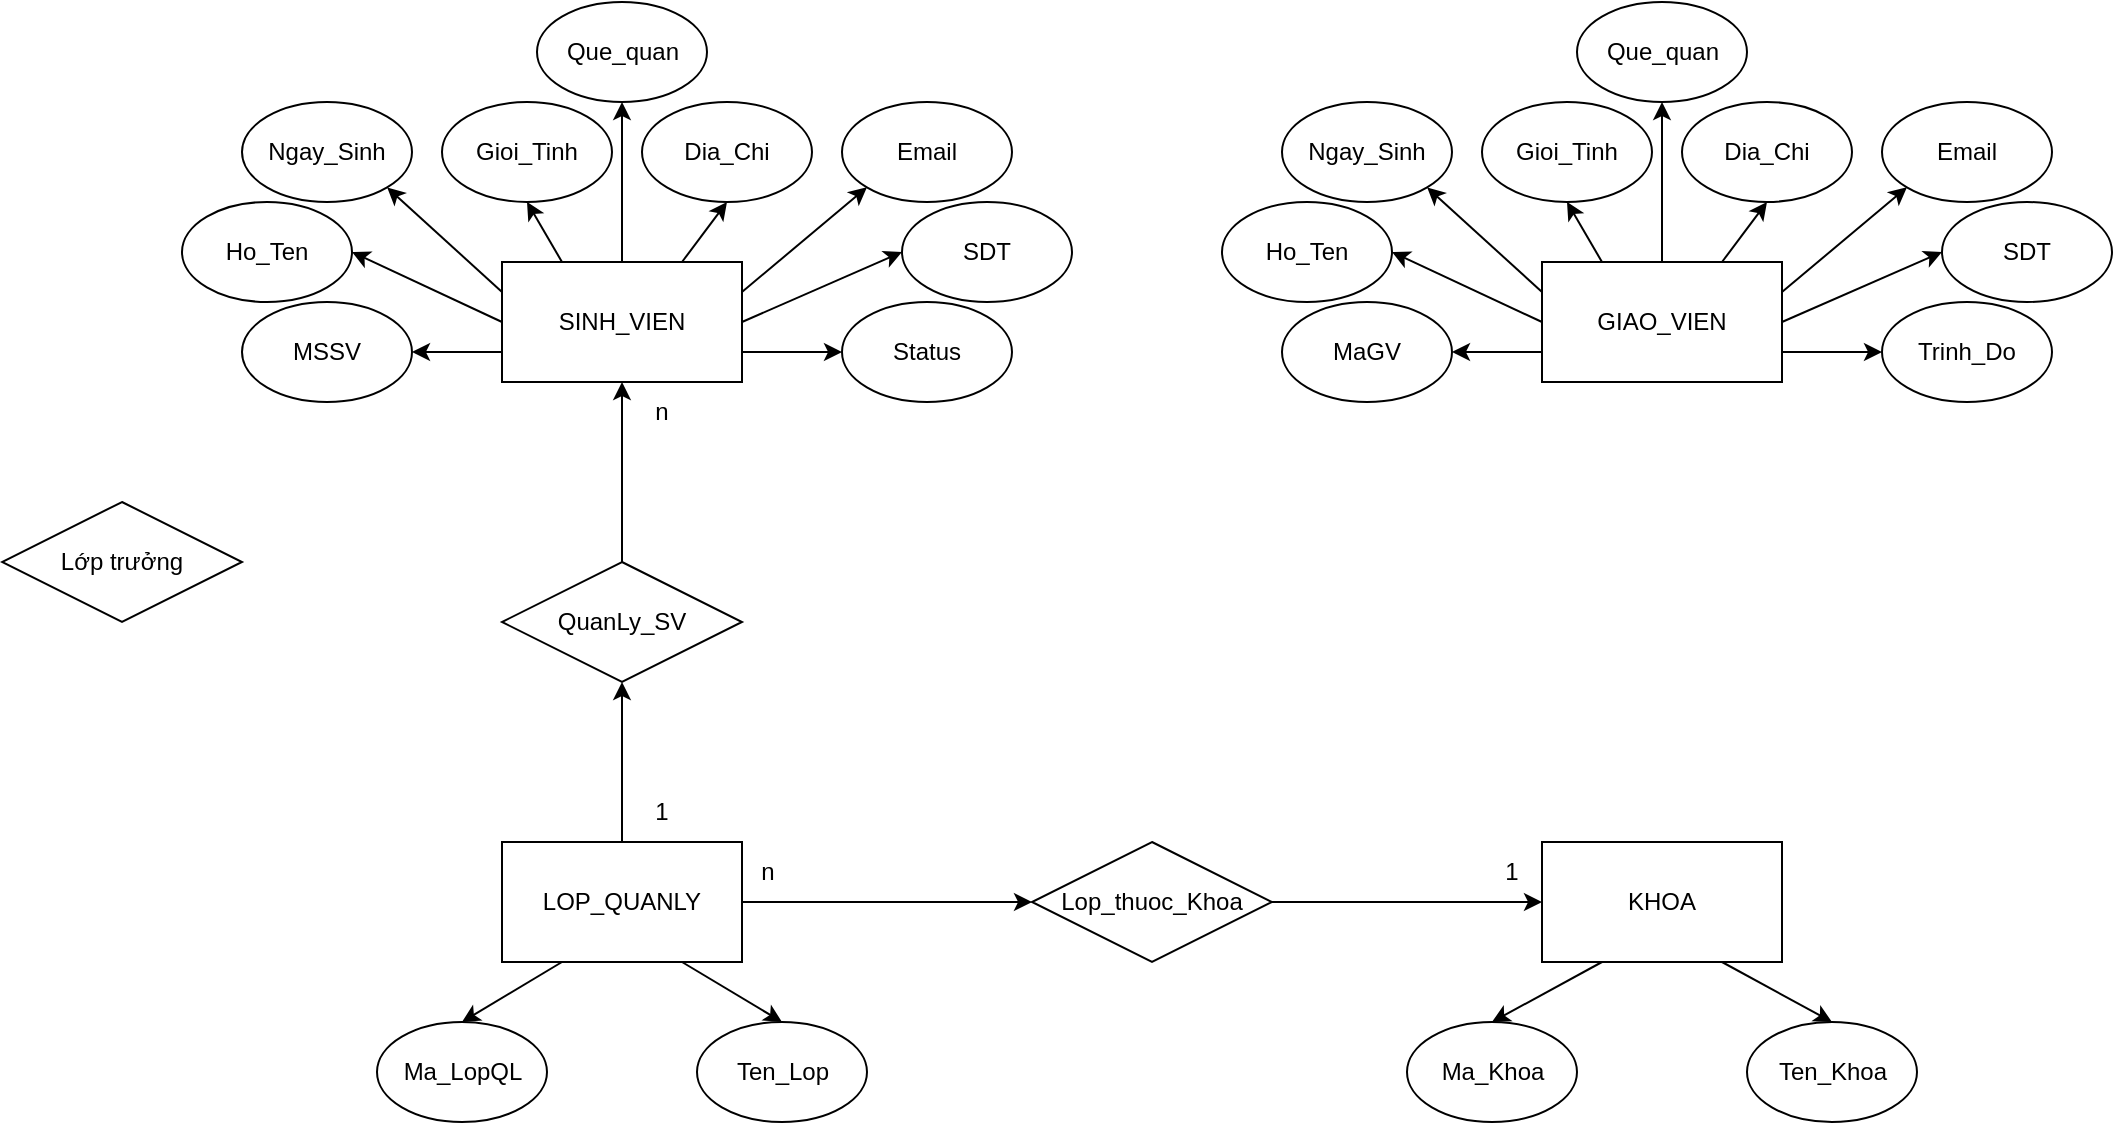 <mxfile version="21.2.3" type="github">
  <diagram id="C5RBs43oDa-KdzZeNtuy" name="Page-1">
    <mxGraphModel dx="1105" dy="621" grid="1" gridSize="10" guides="1" tooltips="1" connect="1" arrows="1" fold="1" page="1" pageScale="1" pageWidth="1169" pageHeight="827" math="0" shadow="0">
      <root>
        <mxCell id="WIyWlLk6GJQsqaUBKTNV-0" />
        <mxCell id="WIyWlLk6GJQsqaUBKTNV-1" parent="WIyWlLk6GJQsqaUBKTNV-0" />
        <mxCell id="Zs0k1_6YK3kXZUN5zw4k-58" value="MSSV" style="ellipse;whiteSpace=wrap;html=1;" parent="WIyWlLk6GJQsqaUBKTNV-1" vertex="1">
          <mxGeometry x="130" y="250" width="85" height="50" as="geometry" />
        </mxCell>
        <mxCell id="Zs0k1_6YK3kXZUN5zw4k-59" value="Ho_Ten" style="ellipse;whiteSpace=wrap;html=1;" parent="WIyWlLk6GJQsqaUBKTNV-1" vertex="1">
          <mxGeometry x="100" y="200" width="85" height="50" as="geometry" />
        </mxCell>
        <mxCell id="Zs0k1_6YK3kXZUN5zw4k-60" value="Ngay_Sinh" style="ellipse;whiteSpace=wrap;html=1;" parent="WIyWlLk6GJQsqaUBKTNV-1" vertex="1">
          <mxGeometry x="130" y="150" width="85" height="50" as="geometry" />
        </mxCell>
        <mxCell id="Zs0k1_6YK3kXZUN5zw4k-61" value="Que_quan" style="ellipse;whiteSpace=wrap;html=1;" parent="WIyWlLk6GJQsqaUBKTNV-1" vertex="1">
          <mxGeometry x="277.5" y="100" width="85" height="50" as="geometry" />
        </mxCell>
        <mxCell id="Zs0k1_6YK3kXZUN5zw4k-62" value="Email" style="ellipse;whiteSpace=wrap;html=1;" parent="WIyWlLk6GJQsqaUBKTNV-1" vertex="1">
          <mxGeometry x="430" y="150" width="85" height="50" as="geometry" />
        </mxCell>
        <mxCell id="Zs0k1_6YK3kXZUN5zw4k-63" value="SDT" style="ellipse;whiteSpace=wrap;html=1;" parent="WIyWlLk6GJQsqaUBKTNV-1" vertex="1">
          <mxGeometry x="460" y="200" width="85" height="50" as="geometry" />
        </mxCell>
        <mxCell id="m1X8HX1gUMQzAYCHZsaK-58" style="edgeStyle=none;rounded=0;orthogonalLoop=1;jettySize=auto;html=1;exitX=0;exitY=0.75;exitDx=0;exitDy=0;entryX=1;entryY=0.5;entryDx=0;entryDy=0;" edge="1" parent="WIyWlLk6GJQsqaUBKTNV-1" source="m1X8HX1gUMQzAYCHZsaK-0" target="Zs0k1_6YK3kXZUN5zw4k-58">
          <mxGeometry relative="1" as="geometry" />
        </mxCell>
        <mxCell id="m1X8HX1gUMQzAYCHZsaK-59" style="edgeStyle=none;rounded=0;orthogonalLoop=1;jettySize=auto;html=1;exitX=0;exitY=0.5;exitDx=0;exitDy=0;entryX=1;entryY=0.5;entryDx=0;entryDy=0;" edge="1" parent="WIyWlLk6GJQsqaUBKTNV-1" source="m1X8HX1gUMQzAYCHZsaK-0" target="Zs0k1_6YK3kXZUN5zw4k-59">
          <mxGeometry relative="1" as="geometry" />
        </mxCell>
        <mxCell id="m1X8HX1gUMQzAYCHZsaK-60" style="edgeStyle=none;rounded=0;orthogonalLoop=1;jettySize=auto;html=1;exitX=0;exitY=0.25;exitDx=0;exitDy=0;entryX=1;entryY=1;entryDx=0;entryDy=0;" edge="1" parent="WIyWlLk6GJQsqaUBKTNV-1" source="m1X8HX1gUMQzAYCHZsaK-0" target="Zs0k1_6YK3kXZUN5zw4k-60">
          <mxGeometry relative="1" as="geometry" />
        </mxCell>
        <mxCell id="m1X8HX1gUMQzAYCHZsaK-61" style="edgeStyle=none;rounded=0;orthogonalLoop=1;jettySize=auto;html=1;exitX=0.25;exitY=0;exitDx=0;exitDy=0;entryX=0.5;entryY=1;entryDx=0;entryDy=0;" edge="1" parent="WIyWlLk6GJQsqaUBKTNV-1" source="m1X8HX1gUMQzAYCHZsaK-0" target="m1X8HX1gUMQzAYCHZsaK-2">
          <mxGeometry relative="1" as="geometry" />
        </mxCell>
        <mxCell id="m1X8HX1gUMQzAYCHZsaK-62" style="edgeStyle=none;rounded=0;orthogonalLoop=1;jettySize=auto;html=1;exitX=0.5;exitY=0;exitDx=0;exitDy=0;entryX=0.5;entryY=1;entryDx=0;entryDy=0;" edge="1" parent="WIyWlLk6GJQsqaUBKTNV-1" source="m1X8HX1gUMQzAYCHZsaK-0" target="Zs0k1_6YK3kXZUN5zw4k-61">
          <mxGeometry relative="1" as="geometry" />
        </mxCell>
        <mxCell id="m1X8HX1gUMQzAYCHZsaK-63" style="edgeStyle=none;rounded=0;orthogonalLoop=1;jettySize=auto;html=1;exitX=0.75;exitY=0;exitDx=0;exitDy=0;entryX=0.5;entryY=1;entryDx=0;entryDy=0;" edge="1" parent="WIyWlLk6GJQsqaUBKTNV-1" source="m1X8HX1gUMQzAYCHZsaK-0" target="m1X8HX1gUMQzAYCHZsaK-3">
          <mxGeometry relative="1" as="geometry" />
        </mxCell>
        <mxCell id="m1X8HX1gUMQzAYCHZsaK-64" style="edgeStyle=none;rounded=0;orthogonalLoop=1;jettySize=auto;html=1;exitX=1;exitY=0.25;exitDx=0;exitDy=0;entryX=0;entryY=1;entryDx=0;entryDy=0;" edge="1" parent="WIyWlLk6GJQsqaUBKTNV-1" source="m1X8HX1gUMQzAYCHZsaK-0" target="Zs0k1_6YK3kXZUN5zw4k-62">
          <mxGeometry relative="1" as="geometry" />
        </mxCell>
        <mxCell id="m1X8HX1gUMQzAYCHZsaK-65" style="edgeStyle=none;rounded=0;orthogonalLoop=1;jettySize=auto;html=1;exitX=1;exitY=0.5;exitDx=0;exitDy=0;entryX=0;entryY=0.5;entryDx=0;entryDy=0;" edge="1" parent="WIyWlLk6GJQsqaUBKTNV-1" source="m1X8HX1gUMQzAYCHZsaK-0" target="Zs0k1_6YK3kXZUN5zw4k-63">
          <mxGeometry relative="1" as="geometry" />
        </mxCell>
        <mxCell id="m1X8HX1gUMQzAYCHZsaK-66" style="edgeStyle=none;rounded=0;orthogonalLoop=1;jettySize=auto;html=1;exitX=1;exitY=0.75;exitDx=0;exitDy=0;entryX=0;entryY=0.5;entryDx=0;entryDy=0;" edge="1" parent="WIyWlLk6GJQsqaUBKTNV-1" source="m1X8HX1gUMQzAYCHZsaK-0" target="m1X8HX1gUMQzAYCHZsaK-4">
          <mxGeometry relative="1" as="geometry" />
        </mxCell>
        <mxCell id="m1X8HX1gUMQzAYCHZsaK-0" value="SINH_VIEN" style="rounded=0;whiteSpace=wrap;html=1;" vertex="1" parent="WIyWlLk6GJQsqaUBKTNV-1">
          <mxGeometry x="260" y="230" width="120" height="60" as="geometry" />
        </mxCell>
        <mxCell id="m1X8HX1gUMQzAYCHZsaK-1" value="Lớp trưởng" style="rhombus;whiteSpace=wrap;html=1;" vertex="1" parent="WIyWlLk6GJQsqaUBKTNV-1">
          <mxGeometry x="10" y="350" width="120" height="60" as="geometry" />
        </mxCell>
        <mxCell id="m1X8HX1gUMQzAYCHZsaK-2" value="Gioi_Tinh" style="ellipse;whiteSpace=wrap;html=1;" vertex="1" parent="WIyWlLk6GJQsqaUBKTNV-1">
          <mxGeometry x="230" y="150" width="85" height="50" as="geometry" />
        </mxCell>
        <mxCell id="m1X8HX1gUMQzAYCHZsaK-3" value="Dia_Chi" style="ellipse;whiteSpace=wrap;html=1;" vertex="1" parent="WIyWlLk6GJQsqaUBKTNV-1">
          <mxGeometry x="330" y="150" width="85" height="50" as="geometry" />
        </mxCell>
        <mxCell id="m1X8HX1gUMQzAYCHZsaK-4" value="Status" style="ellipse;whiteSpace=wrap;html=1;" vertex="1" parent="WIyWlLk6GJQsqaUBKTNV-1">
          <mxGeometry x="430" y="250" width="85" height="50" as="geometry" />
        </mxCell>
        <mxCell id="m1X8HX1gUMQzAYCHZsaK-34" value="MaGV" style="ellipse;whiteSpace=wrap;html=1;" vertex="1" parent="WIyWlLk6GJQsqaUBKTNV-1">
          <mxGeometry x="650" y="250" width="85" height="50" as="geometry" />
        </mxCell>
        <mxCell id="m1X8HX1gUMQzAYCHZsaK-36" value="Ho_Ten" style="ellipse;whiteSpace=wrap;html=1;" vertex="1" parent="WIyWlLk6GJQsqaUBKTNV-1">
          <mxGeometry x="620" y="200" width="85" height="50" as="geometry" />
        </mxCell>
        <mxCell id="m1X8HX1gUMQzAYCHZsaK-38" value="Ngay_Sinh" style="ellipse;whiteSpace=wrap;html=1;" vertex="1" parent="WIyWlLk6GJQsqaUBKTNV-1">
          <mxGeometry x="650" y="150" width="85" height="50" as="geometry" />
        </mxCell>
        <mxCell id="m1X8HX1gUMQzAYCHZsaK-40" value="Que_quan" style="ellipse;whiteSpace=wrap;html=1;" vertex="1" parent="WIyWlLk6GJQsqaUBKTNV-1">
          <mxGeometry x="797.5" y="100" width="85" height="50" as="geometry" />
        </mxCell>
        <mxCell id="m1X8HX1gUMQzAYCHZsaK-42" value="Email" style="ellipse;whiteSpace=wrap;html=1;" vertex="1" parent="WIyWlLk6GJQsqaUBKTNV-1">
          <mxGeometry x="950" y="150" width="85" height="50" as="geometry" />
        </mxCell>
        <mxCell id="m1X8HX1gUMQzAYCHZsaK-44" value="SDT" style="ellipse;whiteSpace=wrap;html=1;" vertex="1" parent="WIyWlLk6GJQsqaUBKTNV-1">
          <mxGeometry x="980" y="200" width="85" height="50" as="geometry" />
        </mxCell>
        <mxCell id="m1X8HX1gUMQzAYCHZsaK-67" style="edgeStyle=none;rounded=0;orthogonalLoop=1;jettySize=auto;html=1;exitX=0;exitY=0.75;exitDx=0;exitDy=0;entryX=1;entryY=0.5;entryDx=0;entryDy=0;" edge="1" parent="WIyWlLk6GJQsqaUBKTNV-1" source="m1X8HX1gUMQzAYCHZsaK-45" target="m1X8HX1gUMQzAYCHZsaK-34">
          <mxGeometry relative="1" as="geometry" />
        </mxCell>
        <mxCell id="m1X8HX1gUMQzAYCHZsaK-68" style="edgeStyle=none;rounded=0;orthogonalLoop=1;jettySize=auto;html=1;exitX=0;exitY=0.5;exitDx=0;exitDy=0;entryX=1;entryY=0.5;entryDx=0;entryDy=0;" edge="1" parent="WIyWlLk6GJQsqaUBKTNV-1" source="m1X8HX1gUMQzAYCHZsaK-45" target="m1X8HX1gUMQzAYCHZsaK-36">
          <mxGeometry relative="1" as="geometry" />
        </mxCell>
        <mxCell id="m1X8HX1gUMQzAYCHZsaK-69" style="edgeStyle=none;rounded=0;orthogonalLoop=1;jettySize=auto;html=1;exitX=0;exitY=0.25;exitDx=0;exitDy=0;entryX=1;entryY=1;entryDx=0;entryDy=0;" edge="1" parent="WIyWlLk6GJQsqaUBKTNV-1" source="m1X8HX1gUMQzAYCHZsaK-45" target="m1X8HX1gUMQzAYCHZsaK-38">
          <mxGeometry relative="1" as="geometry" />
        </mxCell>
        <mxCell id="m1X8HX1gUMQzAYCHZsaK-70" style="edgeStyle=none;rounded=0;orthogonalLoop=1;jettySize=auto;html=1;exitX=0.25;exitY=0;exitDx=0;exitDy=0;entryX=0.5;entryY=1;entryDx=0;entryDy=0;" edge="1" parent="WIyWlLk6GJQsqaUBKTNV-1" source="m1X8HX1gUMQzAYCHZsaK-45" target="m1X8HX1gUMQzAYCHZsaK-47">
          <mxGeometry relative="1" as="geometry" />
        </mxCell>
        <mxCell id="m1X8HX1gUMQzAYCHZsaK-71" style="edgeStyle=none;rounded=0;orthogonalLoop=1;jettySize=auto;html=1;exitX=0.5;exitY=0;exitDx=0;exitDy=0;entryX=0.5;entryY=1;entryDx=0;entryDy=0;" edge="1" parent="WIyWlLk6GJQsqaUBKTNV-1" source="m1X8HX1gUMQzAYCHZsaK-45" target="m1X8HX1gUMQzAYCHZsaK-40">
          <mxGeometry relative="1" as="geometry" />
        </mxCell>
        <mxCell id="m1X8HX1gUMQzAYCHZsaK-72" style="edgeStyle=none;rounded=0;orthogonalLoop=1;jettySize=auto;html=1;exitX=0.75;exitY=0;exitDx=0;exitDy=0;entryX=0.5;entryY=1;entryDx=0;entryDy=0;" edge="1" parent="WIyWlLk6GJQsqaUBKTNV-1" source="m1X8HX1gUMQzAYCHZsaK-45" target="m1X8HX1gUMQzAYCHZsaK-49">
          <mxGeometry relative="1" as="geometry" />
        </mxCell>
        <mxCell id="m1X8HX1gUMQzAYCHZsaK-73" style="edgeStyle=none;rounded=0;orthogonalLoop=1;jettySize=auto;html=1;exitX=1;exitY=0.25;exitDx=0;exitDy=0;entryX=0;entryY=1;entryDx=0;entryDy=0;" edge="1" parent="WIyWlLk6GJQsqaUBKTNV-1" source="m1X8HX1gUMQzAYCHZsaK-45" target="m1X8HX1gUMQzAYCHZsaK-42">
          <mxGeometry relative="1" as="geometry" />
        </mxCell>
        <mxCell id="m1X8HX1gUMQzAYCHZsaK-74" style="edgeStyle=none;rounded=0;orthogonalLoop=1;jettySize=auto;html=1;exitX=1;exitY=0.5;exitDx=0;exitDy=0;entryX=0;entryY=0.5;entryDx=0;entryDy=0;" edge="1" parent="WIyWlLk6GJQsqaUBKTNV-1" source="m1X8HX1gUMQzAYCHZsaK-45" target="m1X8HX1gUMQzAYCHZsaK-44">
          <mxGeometry relative="1" as="geometry" />
        </mxCell>
        <mxCell id="m1X8HX1gUMQzAYCHZsaK-75" style="edgeStyle=none;rounded=0;orthogonalLoop=1;jettySize=auto;html=1;exitX=1;exitY=0.75;exitDx=0;exitDy=0;entryX=0;entryY=0.5;entryDx=0;entryDy=0;" edge="1" parent="WIyWlLk6GJQsqaUBKTNV-1" source="m1X8HX1gUMQzAYCHZsaK-45" target="m1X8HX1gUMQzAYCHZsaK-51">
          <mxGeometry relative="1" as="geometry" />
        </mxCell>
        <mxCell id="m1X8HX1gUMQzAYCHZsaK-45" value="GIAO_VIEN" style="rounded=0;whiteSpace=wrap;html=1;" vertex="1" parent="WIyWlLk6GJQsqaUBKTNV-1">
          <mxGeometry x="780" y="230" width="120" height="60" as="geometry" />
        </mxCell>
        <mxCell id="m1X8HX1gUMQzAYCHZsaK-47" value="Gioi_Tinh" style="ellipse;whiteSpace=wrap;html=1;" vertex="1" parent="WIyWlLk6GJQsqaUBKTNV-1">
          <mxGeometry x="750" y="150" width="85" height="50" as="geometry" />
        </mxCell>
        <mxCell id="m1X8HX1gUMQzAYCHZsaK-49" value="Dia_Chi" style="ellipse;whiteSpace=wrap;html=1;" vertex="1" parent="WIyWlLk6GJQsqaUBKTNV-1">
          <mxGeometry x="850" y="150" width="85" height="50" as="geometry" />
        </mxCell>
        <mxCell id="m1X8HX1gUMQzAYCHZsaK-51" value="Trinh_Do" style="ellipse;whiteSpace=wrap;html=1;" vertex="1" parent="WIyWlLk6GJQsqaUBKTNV-1">
          <mxGeometry x="950" y="250" width="85" height="50" as="geometry" />
        </mxCell>
        <mxCell id="m1X8HX1gUMQzAYCHZsaK-76" style="edgeStyle=none;rounded=0;orthogonalLoop=1;jettySize=auto;html=1;exitX=0.25;exitY=1;exitDx=0;exitDy=0;entryX=0.5;entryY=0;entryDx=0;entryDy=0;" edge="1" parent="WIyWlLk6GJQsqaUBKTNV-1" source="m1X8HX1gUMQzAYCHZsaK-52" target="m1X8HX1gUMQzAYCHZsaK-53">
          <mxGeometry relative="1" as="geometry" />
        </mxCell>
        <mxCell id="m1X8HX1gUMQzAYCHZsaK-77" style="edgeStyle=none;rounded=0;orthogonalLoop=1;jettySize=auto;html=1;exitX=0.75;exitY=1;exitDx=0;exitDy=0;entryX=0.5;entryY=0;entryDx=0;entryDy=0;" edge="1" parent="WIyWlLk6GJQsqaUBKTNV-1" source="m1X8HX1gUMQzAYCHZsaK-52" target="m1X8HX1gUMQzAYCHZsaK-54">
          <mxGeometry relative="1" as="geometry" />
        </mxCell>
        <mxCell id="m1X8HX1gUMQzAYCHZsaK-52" value="KHOA" style="rounded=0;whiteSpace=wrap;html=1;" vertex="1" parent="WIyWlLk6GJQsqaUBKTNV-1">
          <mxGeometry x="780" y="520" width="120" height="60" as="geometry" />
        </mxCell>
        <mxCell id="m1X8HX1gUMQzAYCHZsaK-53" value="Ma_Khoa" style="ellipse;whiteSpace=wrap;html=1;" vertex="1" parent="WIyWlLk6GJQsqaUBKTNV-1">
          <mxGeometry x="712.5" y="610" width="85" height="50" as="geometry" />
        </mxCell>
        <mxCell id="m1X8HX1gUMQzAYCHZsaK-54" value="Ten_Khoa" style="ellipse;whiteSpace=wrap;html=1;" vertex="1" parent="WIyWlLk6GJQsqaUBKTNV-1">
          <mxGeometry x="882.5" y="610" width="85" height="50" as="geometry" />
        </mxCell>
        <mxCell id="m1X8HX1gUMQzAYCHZsaK-82" style="edgeStyle=none;rounded=0;orthogonalLoop=1;jettySize=auto;html=1;exitX=0.25;exitY=1;exitDx=0;exitDy=0;entryX=0.5;entryY=0;entryDx=0;entryDy=0;" edge="1" parent="WIyWlLk6GJQsqaUBKTNV-1" source="m1X8HX1gUMQzAYCHZsaK-78" target="m1X8HX1gUMQzAYCHZsaK-80">
          <mxGeometry relative="1" as="geometry" />
        </mxCell>
        <mxCell id="m1X8HX1gUMQzAYCHZsaK-83" style="edgeStyle=none;rounded=0;orthogonalLoop=1;jettySize=auto;html=1;exitX=0.75;exitY=1;exitDx=0;exitDy=0;entryX=0.5;entryY=0;entryDx=0;entryDy=0;" edge="1" parent="WIyWlLk6GJQsqaUBKTNV-1" source="m1X8HX1gUMQzAYCHZsaK-78" target="m1X8HX1gUMQzAYCHZsaK-81">
          <mxGeometry relative="1" as="geometry" />
        </mxCell>
        <mxCell id="m1X8HX1gUMQzAYCHZsaK-87" style="edgeStyle=none;rounded=0;orthogonalLoop=1;jettySize=auto;html=1;exitX=0.5;exitY=0;exitDx=0;exitDy=0;entryX=0.5;entryY=1;entryDx=0;entryDy=0;" edge="1" parent="WIyWlLk6GJQsqaUBKTNV-1" source="m1X8HX1gUMQzAYCHZsaK-78" target="m1X8HX1gUMQzAYCHZsaK-84">
          <mxGeometry relative="1" as="geometry" />
        </mxCell>
        <mxCell id="m1X8HX1gUMQzAYCHZsaK-92" style="edgeStyle=none;rounded=0;orthogonalLoop=1;jettySize=auto;html=1;exitX=1;exitY=0.5;exitDx=0;exitDy=0;entryX=0;entryY=0.5;entryDx=0;entryDy=0;" edge="1" parent="WIyWlLk6GJQsqaUBKTNV-1" source="m1X8HX1gUMQzAYCHZsaK-78" target="m1X8HX1gUMQzAYCHZsaK-91">
          <mxGeometry relative="1" as="geometry" />
        </mxCell>
        <mxCell id="m1X8HX1gUMQzAYCHZsaK-78" value="LOP_QUANLY" style="rounded=0;whiteSpace=wrap;html=1;" vertex="1" parent="WIyWlLk6GJQsqaUBKTNV-1">
          <mxGeometry x="260" y="520" width="120" height="60" as="geometry" />
        </mxCell>
        <mxCell id="m1X8HX1gUMQzAYCHZsaK-80" value="Ma_LopQL" style="ellipse;whiteSpace=wrap;html=1;" vertex="1" parent="WIyWlLk6GJQsqaUBKTNV-1">
          <mxGeometry x="197.5" y="610" width="85" height="50" as="geometry" />
        </mxCell>
        <mxCell id="m1X8HX1gUMQzAYCHZsaK-81" value="Ten_Lop" style="ellipse;whiteSpace=wrap;html=1;" vertex="1" parent="WIyWlLk6GJQsqaUBKTNV-1">
          <mxGeometry x="357.5" y="610" width="85" height="50" as="geometry" />
        </mxCell>
        <mxCell id="m1X8HX1gUMQzAYCHZsaK-88" style="edgeStyle=none;rounded=0;orthogonalLoop=1;jettySize=auto;html=1;exitX=0.5;exitY=0;exitDx=0;exitDy=0;entryX=0.5;entryY=1;entryDx=0;entryDy=0;" edge="1" parent="WIyWlLk6GJQsqaUBKTNV-1" source="m1X8HX1gUMQzAYCHZsaK-84" target="m1X8HX1gUMQzAYCHZsaK-0">
          <mxGeometry relative="1" as="geometry" />
        </mxCell>
        <mxCell id="m1X8HX1gUMQzAYCHZsaK-84" value="QuanLy_SV" style="rhombus;whiteSpace=wrap;html=1;" vertex="1" parent="WIyWlLk6GJQsqaUBKTNV-1">
          <mxGeometry x="260" y="380" width="120" height="60" as="geometry" />
        </mxCell>
        <mxCell id="m1X8HX1gUMQzAYCHZsaK-89" value="1" style="text;html=1;strokeColor=none;fillColor=none;align=center;verticalAlign=middle;whiteSpace=wrap;rounded=0;" vertex="1" parent="WIyWlLk6GJQsqaUBKTNV-1">
          <mxGeometry x="310" y="490" width="60" height="30" as="geometry" />
        </mxCell>
        <mxCell id="m1X8HX1gUMQzAYCHZsaK-90" value="n" style="text;html=1;strokeColor=none;fillColor=none;align=center;verticalAlign=middle;whiteSpace=wrap;rounded=0;" vertex="1" parent="WIyWlLk6GJQsqaUBKTNV-1">
          <mxGeometry x="310" y="290" width="60" height="30" as="geometry" />
        </mxCell>
        <mxCell id="m1X8HX1gUMQzAYCHZsaK-93" style="edgeStyle=none;rounded=0;orthogonalLoop=1;jettySize=auto;html=1;exitX=1;exitY=0.5;exitDx=0;exitDy=0;entryX=0;entryY=0.5;entryDx=0;entryDy=0;" edge="1" parent="WIyWlLk6GJQsqaUBKTNV-1" source="m1X8HX1gUMQzAYCHZsaK-91" target="m1X8HX1gUMQzAYCHZsaK-52">
          <mxGeometry relative="1" as="geometry" />
        </mxCell>
        <mxCell id="m1X8HX1gUMQzAYCHZsaK-91" value="Lop_thuoc_Khoa" style="rhombus;whiteSpace=wrap;html=1;" vertex="1" parent="WIyWlLk6GJQsqaUBKTNV-1">
          <mxGeometry x="525" y="520" width="120" height="60" as="geometry" />
        </mxCell>
        <mxCell id="m1X8HX1gUMQzAYCHZsaK-94" value="n" style="text;html=1;strokeColor=none;fillColor=none;align=center;verticalAlign=middle;whiteSpace=wrap;rounded=0;" vertex="1" parent="WIyWlLk6GJQsqaUBKTNV-1">
          <mxGeometry x="362.5" y="520" width="60" height="30" as="geometry" />
        </mxCell>
        <mxCell id="m1X8HX1gUMQzAYCHZsaK-96" value="1" style="text;html=1;strokeColor=none;fillColor=none;align=center;verticalAlign=middle;whiteSpace=wrap;rounded=0;" vertex="1" parent="WIyWlLk6GJQsqaUBKTNV-1">
          <mxGeometry x="735" y="520" width="60" height="30" as="geometry" />
        </mxCell>
      </root>
    </mxGraphModel>
  </diagram>
</mxfile>
